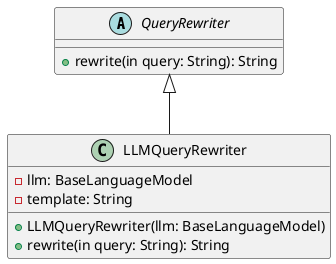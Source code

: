 @startuml
abstract class QueryRewriter {
    + rewrite(in query: String): String
}

class LLMQueryRewriter {
    - llm: BaseLanguageModel
    - template: String
    + LLMQueryRewriter(llm: BaseLanguageModel)
    + rewrite(in query: String): String
}
QueryRewriter <|-- LLMQueryRewriter

@enduml